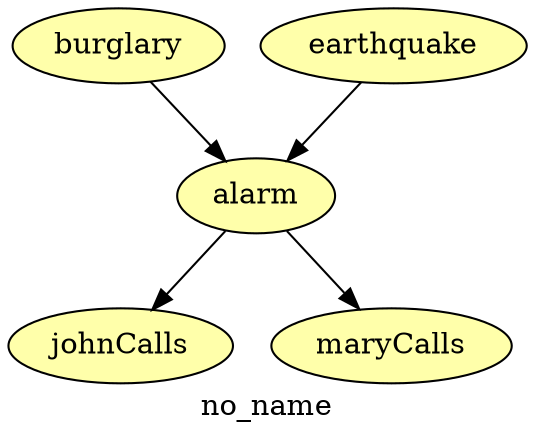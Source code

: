 digraph "no_name" {
  graph [bgcolor=transparent,label="no_name"];
  node [style=filled fillcolor="#ffffaa"];

"alarm" [comment="0:alarm ?{0|1}"];
"johnCalls" [comment="1:johnCalls ?{0|1}"];
"maryCalls" [comment="2:maryCalls ?{0|1}"];
"burglary" [comment="3:burglary ?{0|1}"];
"earthquake" [comment="4:earthquake ?{0|1}"];

  "alarm" -> "johnCalls";
  "alarm" -> "maryCalls";
  "burglary" -> "alarm";
  "earthquake" -> "alarm";
}

